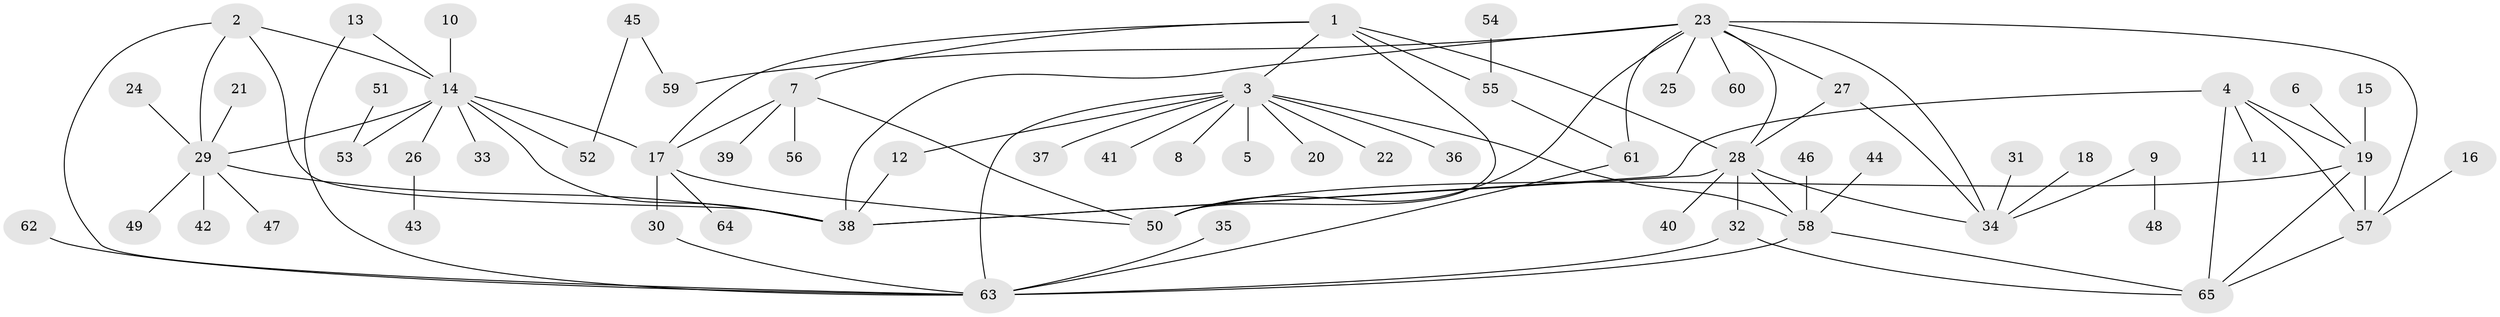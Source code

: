 // original degree distribution, {6: 0.043478260869565216, 5: 0.03260869565217391, 7: 0.03260869565217391, 9: 0.010869565217391304, 11: 0.03260869565217391, 8: 0.03260869565217391, 4: 0.03260869565217391, 10: 0.010869565217391304, 1: 0.5543478260869565, 2: 0.16304347826086957, 3: 0.05434782608695652}
// Generated by graph-tools (version 1.1) at 2025/37/03/04/25 23:37:35]
// undirected, 65 vertices, 93 edges
graph export_dot {
  node [color=gray90,style=filled];
  1;
  2;
  3;
  4;
  5;
  6;
  7;
  8;
  9;
  10;
  11;
  12;
  13;
  14;
  15;
  16;
  17;
  18;
  19;
  20;
  21;
  22;
  23;
  24;
  25;
  26;
  27;
  28;
  29;
  30;
  31;
  32;
  33;
  34;
  35;
  36;
  37;
  38;
  39;
  40;
  41;
  42;
  43;
  44;
  45;
  46;
  47;
  48;
  49;
  50;
  51;
  52;
  53;
  54;
  55;
  56;
  57;
  58;
  59;
  60;
  61;
  62;
  63;
  64;
  65;
  1 -- 3 [weight=1.0];
  1 -- 7 [weight=1.0];
  1 -- 17 [weight=1.0];
  1 -- 28 [weight=1.0];
  1 -- 50 [weight=1.0];
  1 -- 55 [weight=1.0];
  2 -- 14 [weight=1.0];
  2 -- 29 [weight=1.0];
  2 -- 38 [weight=1.0];
  2 -- 63 [weight=1.0];
  3 -- 5 [weight=1.0];
  3 -- 8 [weight=1.0];
  3 -- 12 [weight=1.0];
  3 -- 20 [weight=1.0];
  3 -- 22 [weight=1.0];
  3 -- 36 [weight=1.0];
  3 -- 37 [weight=1.0];
  3 -- 41 [weight=1.0];
  3 -- 58 [weight=2.0];
  3 -- 63 [weight=2.0];
  4 -- 11 [weight=1.0];
  4 -- 19 [weight=1.0];
  4 -- 38 [weight=1.0];
  4 -- 57 [weight=1.0];
  4 -- 65 [weight=1.0];
  6 -- 19 [weight=1.0];
  7 -- 17 [weight=1.0];
  7 -- 39 [weight=1.0];
  7 -- 50 [weight=1.0];
  7 -- 56 [weight=1.0];
  9 -- 34 [weight=1.0];
  9 -- 48 [weight=1.0];
  10 -- 14 [weight=1.0];
  12 -- 38 [weight=1.0];
  13 -- 14 [weight=1.0];
  13 -- 63 [weight=1.0];
  14 -- 17 [weight=1.0];
  14 -- 26 [weight=1.0];
  14 -- 29 [weight=1.0];
  14 -- 33 [weight=1.0];
  14 -- 38 [weight=1.0];
  14 -- 52 [weight=1.0];
  14 -- 53 [weight=1.0];
  15 -- 19 [weight=1.0];
  16 -- 57 [weight=1.0];
  17 -- 30 [weight=1.0];
  17 -- 50 [weight=1.0];
  17 -- 64 [weight=1.0];
  18 -- 34 [weight=1.0];
  19 -- 50 [weight=1.0];
  19 -- 57 [weight=1.0];
  19 -- 65 [weight=1.0];
  21 -- 29 [weight=1.0];
  23 -- 25 [weight=1.0];
  23 -- 27 [weight=1.0];
  23 -- 28 [weight=1.0];
  23 -- 34 [weight=1.0];
  23 -- 38 [weight=1.0];
  23 -- 50 [weight=1.0];
  23 -- 57 [weight=1.0];
  23 -- 59 [weight=1.0];
  23 -- 60 [weight=1.0];
  23 -- 61 [weight=1.0];
  24 -- 29 [weight=1.0];
  26 -- 43 [weight=1.0];
  27 -- 28 [weight=1.0];
  27 -- 34 [weight=1.0];
  28 -- 32 [weight=1.0];
  28 -- 34 [weight=1.0];
  28 -- 38 [weight=1.0];
  28 -- 40 [weight=1.0];
  28 -- 58 [weight=1.0];
  29 -- 38 [weight=1.0];
  29 -- 42 [weight=1.0];
  29 -- 47 [weight=1.0];
  29 -- 49 [weight=1.0];
  30 -- 63 [weight=1.0];
  31 -- 34 [weight=1.0];
  32 -- 63 [weight=1.0];
  32 -- 65 [weight=1.0];
  35 -- 63 [weight=1.0];
  44 -- 58 [weight=1.0];
  45 -- 52 [weight=1.0];
  45 -- 59 [weight=1.0];
  46 -- 58 [weight=1.0];
  51 -- 53 [weight=1.0];
  54 -- 55 [weight=1.0];
  55 -- 61 [weight=1.0];
  57 -- 65 [weight=1.0];
  58 -- 63 [weight=1.0];
  58 -- 65 [weight=1.0];
  61 -- 63 [weight=1.0];
  62 -- 63 [weight=1.0];
}
